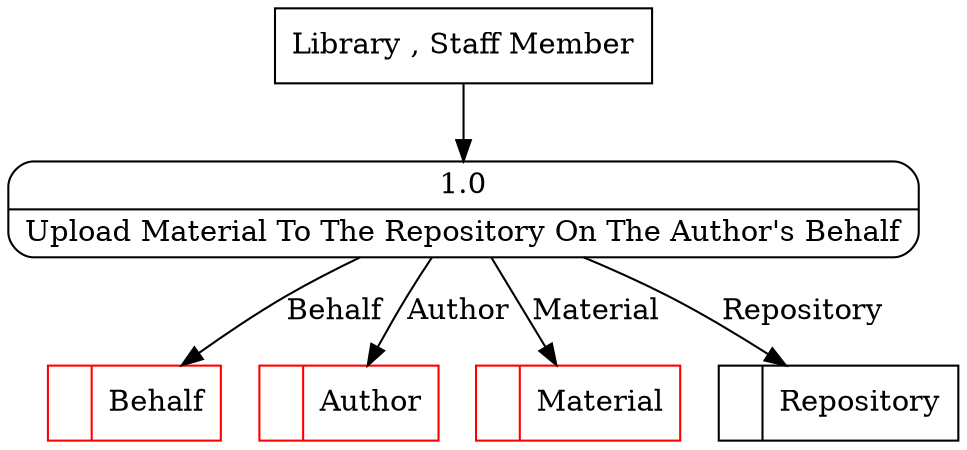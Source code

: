 digraph dfd2{ 
node[shape=record]
200 [label="<f0>  |<f1> Behalf " color=red];
201 [label="<f0>  |<f1> Author " color=red];
202 [label="<f0>  |<f1> Material " color=red];
203 [label="<f0>  |<f1> Repository " ];
204 [label="Library , Staff Member" shape=box];
205 [label="{<f0> 1.0|<f1> Upload Material To The Repository On The Author's Behalf }" shape=Mrecord];
204 -> 205
205 -> 202 [label="Material"]
205 -> 203 [label="Repository"]
205 -> 200 [label="Behalf"]
205 -> 201 [label="Author"]
}